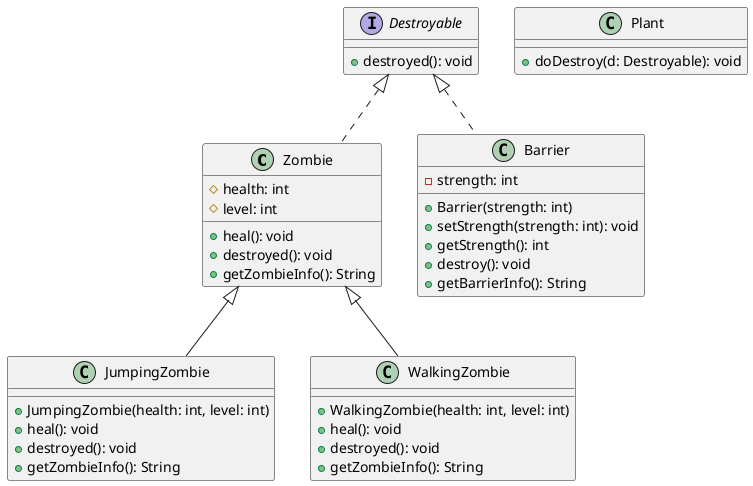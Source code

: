 @startuml

class Zombie {
    #health: int
    #level: int
    +heal(): void
    +destroyed(): void
    +getZombieInfo(): String
}

class JumpingZombie {
    +JumpingZombie(health: int, level: int)
    +heal(): void
    +destroyed(): void
    +getZombieInfo(): String
}

class WalkingZombie {
    +WalkingZombie(health: int, level: int)
    +heal(): void
    +destroyed(): void
    +getZombieInfo(): String
}

interface Destroyable {
    +destroyed(): void
}

class Barrier {
    -strength: int
    +Barrier(strength: int)
    +setStrength(strength: int): void
    +getStrength(): int
    +destroy(): void
    +getBarrierInfo(): String
}

class Plant {
    +doDestroy(d: Destroyable): void
}

Zombie <|-- JumpingZombie
Zombie <|-- WalkingZombie
Destroyable <|.. Zombie
Destroyable <|.. Barrier

@enduml